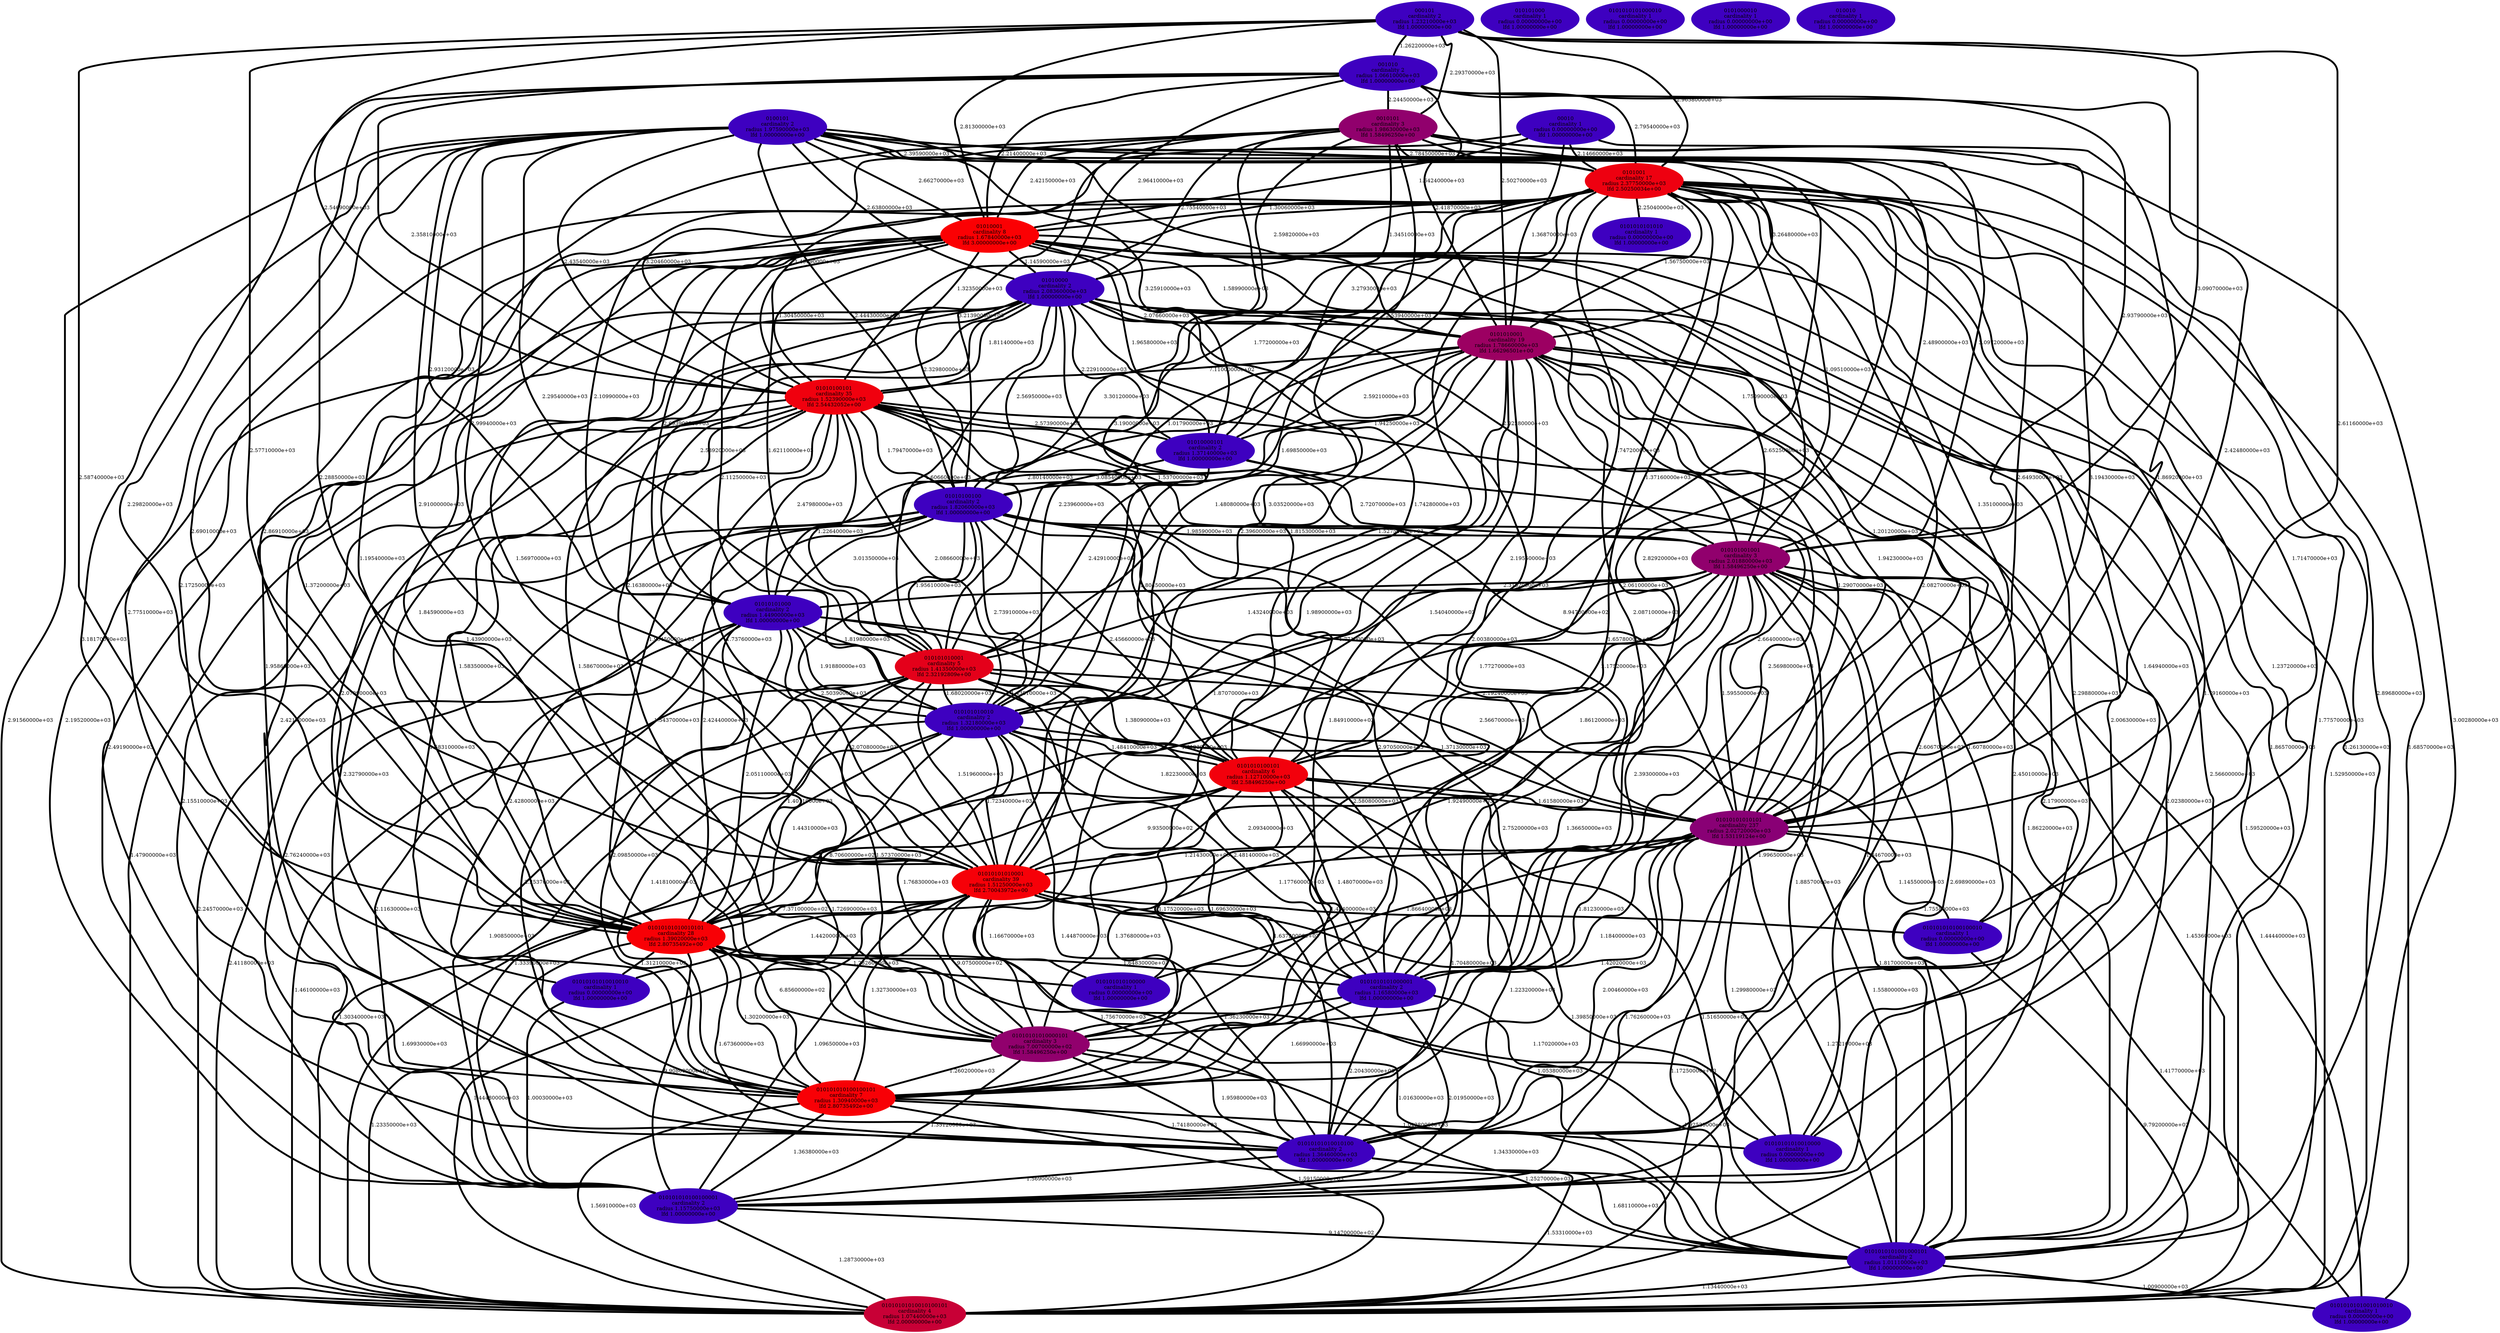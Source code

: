 graph cluster_cardinality_optimal_10 {
    edge[style=solid, penwidth="5", labeldistance="10"]
    0010101 [label="0010101\ncardinality 3\nradius 1.98630000e+03\nlfd 1.58496250e+00", color="#91006D", style="filled"]
    01010001 [label="01010001\ncardinality 8\nradius 1.67840000e+03\nlfd 3.00000000e+00", color="#FB0003", style="filled"]
    001010 [label="001010\ncardinality 2\nradius 1.06610000e+03\nlfd 1.00000000e+00", color="#3E00C0", style="filled"]
    010101001001 [label="010101001001\ncardinality 3\nradius 2.01880000e+03\nlfd 1.58496250e+00", color="#91006D", style="filled"]
    01010101010010100101 [label="01010101010010100101\ncardinality 4\nradius 1.07440000e+03\nlfd 2.00000000e+00", color="#C80036", style="filled"]
    010101010100100010 [label="010101010100100010\ncardinality 1\nradius 0.00000000e+00\nlfd 1.00000000e+00", color="#3E00C0", style="filled"]
    0101010101001000101 [label="0101010101001000101\ncardinality 2\nradius 1.01110000e+03\nlfd 1.00000000e+00", color="#3E00C0", style="filled"]
    00010 [label="00010\ncardinality 1\nradius 0.00000000e+00\nlfd 1.00000000e+00", color="#3E00C0", style="filled"]
    01010000 [label="01010000\ncardinality 2\nradius 2.08360000e+03\nlfd 1.00000000e+00", color="#3E00C0", style="filled"]
    01010101000 [label="01010101000\ncardinality 2\nradius 1.44900000e+03\nlfd 1.00000000e+00", color="#3E00C0", style="filled"]
    0100101 [label="0100101\ncardinality 2\nradius 1.97590000e+03\nlfd 1.00000000e+00", color="#3E00C0", style="filled"]
    010101000 [label="010101000\ncardinality 1\nradius 0.00000000e+00\nlfd 1.00000000e+00", color="#3E00C0", style="filled"]
    0101010101010 [label="0101010101010\ncardinality 1\nradius 0.00000000e+00\nlfd 1.00000000e+00", color="#3E00C0", style="filled"]
    0101010001 [label="0101010001\ncardinality 19\nradius 1.78660000e+03\nlfd 1.66296501e+00", color="#9C0062", style="filled"]
    010101010100000 [label="010101010100000\ncardinality 1\nradius 0.00000000e+00\nlfd 1.00000000e+00", color="#3E00C0", style="filled"]
    0101010101000010 [label="0101010101000010\ncardinality 1\nradius 0.00000000e+00\nlfd 1.00000000e+00", color="#3E00C0", style="filled"]
    01010101010001 [label="01010101010001\ncardinality 39\nradius 1.51250000e+03\nlfd 2.70043972e+00", color="#F60008", style="filled"]
    0101001 [label="0101001\ncardinality 17\nradius 2.37750000e+03\nlfd 2.50250034e+00", color="#EE0010", style="filled"]
    01010100100 [label="01010100100\ncardinality 2\nradius 1.82060000e+03\nlfd 1.00000000e+00", color="#3E00C0", style="filled"]
    000101 [label="000101\ncardinality 2\nradius 1.23210000e+03\nlfd 1.00000000e+00", color="#3E00C0", style="filled"]
    0101000010 [label="0101000010\ncardinality 1\nradius 0.00000000e+00\nlfd 1.00000000e+00", color="#3E00C0", style="filled"]
    01010101010010101 [label="01010101010010101\ncardinality 28\nradius 1.39020000e+03\nlfd 2.80735492e+00", color="#F80006", style="filled"]
    010101010100100101 [label="010101010100100101\ncardinality 7\nradius 1.30940000e+03\nlfd 2.80735492e+00", color="#F80006", style="filled"]
    010101010100100001 [label="010101010100100001\ncardinality 2\nradius 1.15750000e+03\nlfd 1.00000000e+00", color="#3E00C0", style="filled"]
    010010 [label="010010\ncardinality 1\nradius 0.00000000e+00\nlfd 1.00000000e+00", color="#3E00C0", style="filled"]
    0101010100101 [label="0101010100101\ncardinality 6\nradius 1.12710000e+03\nlfd 2.58496250e+00", color="#F2000C", style="filled"]
    010101010010 [label="010101010010\ncardinality 2\nradius 1.32180000e+03\nlfd 1.00000000e+00", color="#3E00C0", style="filled"]
    01010101010010010 [label="01010101010010010\ncardinality 1\nradius 0.00000000e+00\nlfd 1.00000000e+00", color="#3E00C0", style="filled"]
    01010101010101 [label="01010101010101\ncardinality 237\nradius 2.02720000e+03\nlfd 1.53119124e+00", color="#890075", style="filled"]
    01010101010000101 [label="01010101010000101\ncardinality 3\nradius 7.00700000e+02\nlfd 1.58496250e+00", color="#91006D", style="filled"]
    01010000101 [label="01010000101\ncardinality 2\nradius 1.37140000e+03\nlfd 1.00000000e+00", color="#3E00C0", style="filled"]
    01010100101 [label="01010100101\ncardinality 35\nradius 1.52390000e+03\nlfd 2.54432052e+00", color="#F0000E", style="filled"]
    0101010101000001 [label="0101010101000001\ncardinality 2\nradius 1.16580000e+03\nlfd 1.00000000e+00", color="#3E00C0", style="filled"]
    01010101010010000 [label="01010101010010000\ncardinality 1\nradius 0.00000000e+00\nlfd 1.00000000e+00", color="#3E00C0", style="filled"]
    01010101010010100 [label="01010101010010100\ncardinality 2\nradius 1.36460000e+03\nlfd 1.00000000e+00", color="#3E00C0", style="filled"]
    0101010101001010010 [label="0101010101001010010\ncardinality 1\nradius 0.00000000e+00\nlfd 1.00000000e+00", color="#3E00C0", style="filled"]
    010101010001 [label="010101010001\ncardinality 5\nradius 1.41350000e+03\nlfd 2.32192809e+00", color="#E4001A", style="filled"]
    01010101000 -- 010101010100100101 [label="2.09850000e+03"]
    0010101 -- 010101010010 [label="3.19000000e+03"]
    000101 -- 0010101 [label="2.29370000e+03"]
    001010 -- 01010000 [label="2.96410000e+03"]
    0101010100101 -- 01010101010101 [label="1.61580000e+03"]
    0101010101000001 -- 0101010101001000101 [label="1.92520000e+03"]
    010101001001 -- 01010101000 [label="2.31520000e+03"]
    01010100100 -- 0101010100101 [label="2.45660000e+03"]
    010101001001 -- 0101010101001010010 [label="1.44440000e+03"]
    01010101010010101 -- 01010101010010100101 [label="1.23350000e+03"]
    01010100100 -- 010101001001 [label="1.98590000e+03"]
    010101010100100001 -- 01010101010010100101 [label="1.28730000e+03"]
    01010001 -- 01010101010001 [label="1.56970000e+03"]
    01010000 -- 01010101010101 [label="1.94230000e+03"]
    01010000 -- 010101010010 [label="2.23960000e+03"]
    01010000 -- 01010101010010100101 [label="2.17900000e+03"]
    010101001001 -- 01010101010101 [label="1.59550000e+03"]
    01010001 -- 01010101010101 [label="1.20120000e+03"]
    010101010001 -- 0101010101000001 [label="2.09340000e+03"]
    010101001001 -- 0101010101000001 [label="2.39300000e+03"]
    000101 -- 001010 [label="1.26220000e+03"]
    0101010001 -- 01010100100 [label="1.94250000e+03"]
    010101010010 -- 01010101010101 [label="1.82230000e+03"]
    010101001001 -- 01010101010001 [label="1.86120000e+03"]
    01010100100 -- 01010101010101 [label="2.17520000e+03"]
    001010 -- 0010101 [label="2.24450000e+03"]
    010101010100100101 -- 0101010101001000101 [label="1.25270000e+03"]
    0100101 -- 01010101010010101 [label="2.69010000e+03"]
    010101001001 -- 0101010100101 [label="1.77270000e+03"]
    01010101010101 -- 0101010101001000101 [label="1.27210000e+03"]
    0101001 -- 01010101010010010 [label="2.17250000e+03"]
    010101010001 -- 01010101010000101 [label="1.57370000e+03"]
    0101001 -- 0101010101000001 [label="2.08270000e+03"]
    01010101000 -- 01010101010010100101 [label="2.41180000e+03"]
    0101010001 -- 0101010101001000101 [label="2.02380000e+03"]
    000101 -- 01010101010001 [label="2.57710000e+03"]
    01010101010010101 -- 0101010101000001 [label="1.64830000e+03"]
    01010100101 -- 010101010001 [label="1.22640000e+03"]
    0101001 -- 01010101010001 [label="1.52750000e+03"]
    0101010100101 -- 01010101010010101 [label="8.70600000e+02"]
    0101001 -- 01010101010010100101 [label="1.26130000e+03"]
    001010 -- 01010100101 [label="2.35810000e+03"]
    010101001001 -- 010101010001 [label="1.43240000e+03"]
    01010101010101 -- 01010101010010101 [label="1.17760000e+03"]
    01010100101 -- 01010101010101 [label="8.94700000e+02"]
    0101001 -- 010101010100100001 [label="1.79160000e+03"]
    000101 -- 010101001001 [label="3.09070000e+03"]
    0100101 -- 0101010101001000101 [label="2.89680000e+03"]
    01010100101 -- 010101010010 [label="2.08660000e+03"]
    01010001 -- 01010100101 [label="1.30450000e+03"]
    01010100101 -- 01010000101 [label="2.57390000e+03"]
    0010101 -- 010101010001 [label="3.30120000e+03"]
    01010100100 -- 010101010010 [label="2.73910000e+03"]
    01010100101 -- 0101010101000001 [label="2.19240000e+03"]
    0101010001 -- 01010101010101 [label="1.29070000e+03"]
    0101010100101 -- 010101010100100101 [label="1.37680000e+03"]
    0100101 -- 0101010101000001 [label="2.82920000e+03"]
    0101001 -- 010101010100100101 [label="1.65780000e+03"]
    0101001 -- 010101001001 [label="1.09510000e+03"]
    010101010010 -- 01010101010010100101 [label="1.30340000e+03"]
    010101010010 -- 01010101010001 [label="1.72340000e+03"]
    01010101010001 -- 01010101010010000 [label="1.39850000e+03"]
    01010101010001 -- 010101010100000 [label="1.16670000e+03"]
    01010100100 -- 010101010001 [label="1.95610000e+03"]
    0010101 -- 01010101010101 [label="3.19430000e+03"]
    010101010100100101 -- 01010101010010100 [label="1.74180000e+03"]
    0100101 -- 0101001 [label="2.39590000e+03"]
    01010000 -- 01010101010010101 [label="1.84590000e+03"]
    0101010001 -- 010101010100100101 [label="1.84910000e+03"]
    01010101010001 -- 01010101010010100101 [label="1.44480000e+03"]
    01010001 -- 010101010010 [label="2.11250000e+03"]
    0101001 -- 0101010101001000101 [label="1.77570000e+03"]
    0101010001 -- 01010101010010100101 [label="1.59520000e+03"]
    01010101010010101 -- 01010101010010010 [label="1.31210000e+03"]
    01010100100 -- 01010101010001 [label="2.50390000e+03"]
    0100101 -- 01010100101 [label="2.43540000e+03"]
    01010000 -- 0101010001 [label="2.07660000e+03"]
    0100101 -- 01010101010001 [label="2.91000000e+03"]
    01010101010001 -- 010101010100100001 [label="1.09650000e+03"]
    001010 -- 01010101010101 [label="2.42480000e+03"]
    01010100101 -- 010101001001 [label="1.53700000e+03"]
    01010101010000101 -- 0101010101001000101 [label="1.34330000e+03"]
    01010101000 -- 0101010100101 [label="1.43810000e+03"]
    000101 -- 0101010001 [label="2.50270000e+03"]
    0100101 -- 01010101010010100101 [label="2.91560000e+03"]
    0101010100101 -- 01010101010001 [label="9.93500000e+02"]
    010101010100100001 -- 0101010101001000101 [label="9.14700000e+02"]
    01010001 -- 0101010100101 [label="1.74280000e+03"]
    010101010001 -- 010101010010 [label="1.68020000e+03"]
    0101010001 -- 01010101010010100 [label="2.60670000e+03"]
    0101001 -- 0101010100101 [label="1.37160000e+03"]
    01010000 -- 01010100101 [label="1.81140000e+03"]
    0101001 -- 01010101010101 [label="1.35100000e+03"]
    01010101010101 -- 010101010100100010 [label="1.14550000e+03"]
    0101010101000001 -- 010101010100100101 [label="1.66990000e+03"]
    01010101000 -- 01010101010001 [label="2.07080000e+03"]
    01010101010101 -- 01010101010010000 [label="1.29980000e+03"]
    01010101010001 -- 01010101010010010 [label="1.44200000e+03"]
    010101010001 -- 010101010100100001 [label="1.90850000e+03"]
    0101010101001000101 -- 0101010101001010010 [label="1.00900000e+03"]
    01010101010000101 -- 010101010100100001 [label="1.35120000e+03"]
    01010100100 -- 010101010100100001 [label="2.76240000e+03"]
    0101010001 -- 01010000101 [label="2.59210000e+03"]
    010101001001 -- 01010101010010000 [label="1.34670000e+03"]
    0101010001 -- 010101010001 [label="1.48080000e+03"]
    0100101 -- 010101010010 [label="2.99940000e+03"]
    0101010001 -- 010101010010 [label="2.39600000e+03"]
    01010101000 -- 01010101010010100 [label="2.25370000e+03"]
    010101010100100101 -- 010101010100100001 [label="1.36380000e+03"]
    01010100101 -- 01010101010010101 [label="1.58350000e+03"]
    0101010001 -- 0101010101000001 [label="2.56980000e+03"]
    01010000 -- 010101010100100101 [label="2.07090000e+03"]
    010101001001 -- 0101010101001000101 [label="1.75580000e+03"]
    01010001 -- 0101010101000001 [label="2.08710000e+03"]
    000101 -- 01010101010010101 [label="2.58740000e+03"]
    010101010010 -- 01010101010010100 [label="1.44870000e+03"]
    01010101010010101 -- 01010101010010100 [label="1.67360000e+03"]
    010101010100100010 -- 01010101010010100101 [label="9.79200000e+02"]
    01010100101 -- 01010101010010100 [label="2.32790000e+03"]
    01010101010001 -- 01010101010010100 [label="1.75670000e+03"]
    0010101 -- 0101010001 [label="3.26480000e+03"]
    01010101010010100 -- 0101010101001000101 [label="1.68110000e+03"]
    01010001 -- 01010101000 [label="2.69390000e+03"]
    01010101010010101 -- 0101010101001000101 [label="1.01630000e+03"]
    010101001001 -- 010101010100100001 [label="1.88570000e+03"]
    01010101010001 -- 01010101010000101 [label="9.07500000e+02"]
    01010000 -- 01010101000 [label="2.53920000e+03"]
    01010001 -- 0101010101001000101 [label="1.86570000e+03"]
    01010100100 -- 0101010101001000101 [label="2.69890000e+03"]
    01010000 -- 0101010101000001 [label="2.00380000e+03"]
    01010101010101 -- 010101010100000 [label="1.86640000e+03"]
    010101001001 -- 010101010100100010 [label="1.60780000e+03"]
    0101010001 -- 01010101010000101 [label="1.87070000e+03"]
    010101001001 -- 010101010010 [label="1.77100000e+03"]
    01010100100 -- 01010101000 [label="3.01350000e+03"]
    0010101 -- 0101001 [label="2.78450000e+03"]
    0101001 -- 01010101010000101 [label="1.54040000e+03"]
    01010101010010100 -- 01010101010010100101 [label="1.53310000e+03"]
    01010001 -- 010101001001 [label="1.75090000e+03"]
    001010 -- 0101001 [label="2.79540000e+03"]
    01010100100 -- 010101010100100101 [label="2.42800000e+03"]
    01010101010010101 -- 010101010100100101 [label="1.30200000e+03"]
    01010101010000101 -- 01010101010010100 [label="1.95980000e+03"]
    0101010101000001 -- 01010101010010100 [label="2.20430000e+03"]
    0100101 -- 01010001 [label="2.66270000e+03"]
    0101010001 -- 010101001001 [label="1.74720000e+03"]
    010101010010 -- 010101010100100101 [label="1.72690000e+03"]
    01010000 -- 01010101010010100 [label="2.42170000e+03"]
    001010 -- 010101001001 [label="2.93790000e+03"]
    0010101 -- 01010100101 [label="3.20460000e+03"]
    00010 -- 0101010001 [label="1.36870000e+03"]
    01010101010101 -- 010101010100100001 [label="1.76260000e+03"]
    010101010100100101 -- 01010101010010000 [label="1.04280000e+03"]
    01010000 -- 01010000101 [label="2.22910000e+03"]
    0101010001 -- 01010101000 [label="2.80140000e+03"]
    010101001001 -- 01010101010010101 [label="1.61230000e+03"]
    0100101 -- 01010101010101 [label="2.64930000e+03"]
    01010100101 -- 010101010100100001 [label="2.15510000e+03"]
    000101 -- 01010100101 [label="2.54690000e+03"]
    01010100100 -- 0101010101000001 [label="2.97050000e+03"]
    0100101 -- 01010101000 [label="2.93120000e+03"]
    01010101000 -- 010101010010 [label="1.91880000e+03"]
    0101001 -- 01010100100 [label="1.77200000e+03"]
    0101010100101 -- 010101010100100001 [label="1.22320000e+03"]
    0100101 -- 01010000 [label="2.63800000e+03"]
    010101010001 -- 01010101010010101 [label="1.40110000e+03"]
    010101010010 -- 0101010100101 [label="1.48410000e+03"]
    00010 -- 01010001 [label="1.64240000e+03"]
    010101010001 -- 0101010101001000101 [label="1.81700000e+03"]
    01010000 -- 0101010100101 [label="1.81530000e+03"]
    0101010100101 -- 01010101010000101 [label="1.17520000e+03"]
    01010101000 -- 0101010101000001 [label="2.58080000e+03"]
    01010101000 -- 010101010001 [label="1.81980000e+03"]
    01010000 -- 010101010001 [label="1.60660000e+03"]
    01010001 -- 010101010100100001 [label="2.19520000e+03"]
    01010100101 -- 01010101010010100101 [label="1.47900000e+03"]
    01010101010001 -- 0101010101000001 [label="1.63720000e+03"]
    01010101010010101 -- 01010101010010000 [label="1.17020000e+03"]
    01010100100 -- 01010101010010100101 [label="2.24570000e+03"]
    000101 -- 01010001 [label="2.81300000e+03"]
    01010100101 -- 0101010101001000101 [label="1.86220000e+03"]
    01010000 -- 01010101010000101 [label="1.58670000e+03"]
    0010101 -- 01010000101 [label="3.27930000e+03"]
    010101010010 -- 01010101010000101 [label="1.76830000e+03"]
    0101001 -- 010101010001 [label="1.01790000e+03"]
    01010100101 -- 01010101010000101 [label="1.54370000e+03"]
    0101001 -- 01010101010010100 [label="1.64940000e+03"]
    01010001 -- 01010101010010100101 [label="1.52950000e+03"]
    01010100101 -- 01010100100 [label="1.79470000e+03"]
    010101010001 -- 01010101010001 [label="1.51960000e+03"]
    01010101010000101 -- 01010101010010100101 [label="1.59150000e+03"]
    001010 -- 01010101010010101 [label="2.29820000e+03"]
    01010000 -- 010101010100100001 [label="2.49190000e+03"]
    01010100100 -- 01010101010010101 [label="2.42440000e+03"]
    010101010010 -- 01010101010010101 [label="1.44310000e+03"]
    0101010101001000101 -- 01010101010010100101 [label="1.13440000e+03"]
    01010001 -- 010101010100100101 [label="1.95860000e+03"]
    0101010001 -- 010101010100100001 [label="2.45010000e+03"]
    010101010100100101 -- 01010101010010100101 [label="1.56910000e+03"]
    0101010001 -- 01010101010001 [label="1.98900000e+03"]
    0101010100101 -- 01010101010010100101 [label="1.69930000e+03"]
    00010 -- 01010101010101 [label="1.86920000e+03"]
    0101001 -- 01010101010010000 [label="1.23720000e+03"]
    0100101 -- 01010000101 [label="3.25910000e+03"]
    0100101 -- 01010101010010100 [label="3.18170000e+03"]
    0100101 -- 0101010001 [label="2.59820000e+03"]
    01010001 -- 01010101010010101 [label="1.37200000e+03"]
    0100101 -- 010101010001 [label="2.29540000e+03"]
    0010101 -- 01010100100 [label="3.21390000e+03"]
    01010000 -- 01010101010010000 [label="2.00630000e+03"]
    01010101010010101 -- 01010101010000101 [label="6.85600000e+02"]
    01010101000 -- 010101010100100001 [label="2.11630000e+03"]
    0101010100101 -- 0101010101001000101 [label="1.51650000e+03"]
    0101010101000001 -- 010101010100100001 [label="2.01950000e+03"]
    01010101010010100 -- 010101010100100001 [label="1.56900000e+03"]
    0010101 -- 01010101010001 [label="3.03520000e+03"]
    01010101010101 -- 01010101010000101 [label="1.18400000e+03"]
    0101001 -- 0101010101001010010 [label="1.68570000e+03"]
    01010100100 -- 01010101010010100 [label="2.75200000e+03"]
    010101001001 -- 01010101010010100101 [label="1.45360000e+03"]
    010101010001 -- 0101010100101 [label="1.38090000e+03"]
    0101001 -- 0101010101010 [label="2.25040000e+03"]
    01010000 -- 010101001001 [label="2.02280000e+03"]
    0101010101000001 -- 01010101010000101 [label="1.36230000e+03"]
    01010001 -- 01010000 [label="1.14590000e+03"]
    01010101010101 -- 0101010101000001 [label="1.81230000e+03"]
    0100101 -- 01010100100 [label="2.44430000e+03"]
    0100101 -- 010101010100100101 [label="2.77510000e+03"]
    01010000 -- 01010100100 [label="2.56950000e+03"]
    01010101000 -- 01010101010010101 [label="2.05110000e+03"]
    0100101 -- 0101010100101 [label="2.65250000e+03"]
    010101001001 -- 01010101010010100 [label="1.99650000e+03"]
    01010101010101 -- 010101010100100101 [label="1.42020000e+03"]
    0100101 -- 010101001001 [label="2.48900000e+03"]
    010101010010 -- 0101010101001000101 [label="1.55800000e+03"]
    001010 -- 01010001 [label="2.21400000e+03"]
    01010101000 -- 01010101010101 [label="2.56670000e+03"]
    01010101010001 -- 0101010101001000101 [label="1.05380000e+03"]
    010101001001 -- 010101010100100101 [label="1.36650000e+03"]
    01010101010101 -- 01010101010010100101 [label="1.17250000e+03"]
    01010100101 -- 0101010100101 [label="1.80450000e+03"]
    0101001 -- 01010001 [label="1.30060000e+03"]
    000101 -- 01010101010101 [label="2.61160000e+03"]
    01010000101 -- 010101001001 [label="2.72070000e+03"]
    0101001 -- 010101010100100010 [label="1.71470000e+03"]
    01010101010001 -- 010101010100100010 [label="1.43400000e+03"]
    01010000 -- 01010101010001 [label="2.16380000e+03"]
    01010000101 -- 01010100100 [label="3.08540000e+03"]
    0101010001 -- 01010100101 [label="7.11000000e+02"]
    01010101010001 -- 01010101010010101 [label="7.37100000e+02"]
    01010101010001 -- 010101010100100101 [label="1.32730000e+03"]
    0101010100101 -- 01010101010010100 [label="1.70480000e+03"]
    0101001 -- 010101010100000 [label="2.06100000e+03"]
    0010101 -- 01010001 [label="2.42150000e+03"]
    010101010010 -- 0101010101000001 [label="2.48140000e+03"]
    010101010010 -- 010101010100100001 [label="1.33390000e+03"]
    01010000101 -- 01010101010101 [label="2.66400000e+03"]
    01010001 -- 01010100100 [label="2.32980000e+03"]
    01010001 -- 01010101010000101 [label="1.43900000e+03"]
    010101010001 -- 01010101010101 [label="1.37130000e+03"]
    0101001 -- 01010000101 [label="2.53940000e+03"]
    00010 -- 0101001 [label="2.14660000e+03"]
    010101010001 -- 01010101010010100101 [label="1.46100000e+03"]
    0101010100101 -- 0101010101000001 [label="1.48070000e+03"]
    0010101 -- 01010101010010101 [label="2.86910000e+03"]
    0101010001 -- 01010101010010101 [label="1.96450000e+03"]
    01010101010010101 -- 010101010100000 [label="1.28260000e+03"]
    01010101010000101 -- 010101010100100101 [label="1.26020000e+03"]
    0101001 -- 01010101010010101 [label="1.19540000e+03"]
    01010101010010010 -- 010101010100100001 [label="1.00030000e+03"]
    01010101010101 -- 01010101010001 [label="1.21430000e+03"]
    01010101010010101 -- 010101010100100001 [label="9.90800000e+02"]
    0101001 -- 01010100101 [label="1.32350000e+03"]
    01010001 -- 0101010001 [label="1.58990000e+03"]
    010101010001 -- 01010101010010100 [label="1.69630000e+03"]
    0101001 -- 01010000 [label="1.34510000e+03"]
    01010100101 -- 01010101000 [label="2.47980000e+03"]
    010101001001 -- 01010101010000101 [label="1.92490000e+03"]
    0101001 -- 01010101000 [label="2.10990000e+03"]
    01010100101 -- 01010101010001 [label="1.73760000e+03"]
    01010001 -- 01010101010010100 [label="2.29880000e+03"]
    01010101010101 -- 01010101010010100 [label="2.00460000e+03"]
    01010000101 -- 010101010001 [label="2.42910000e+03"]
    01010101010101 -- 0101010101001010010 [label="1.41770000e+03"]
    0101001 -- 0101010001 [label="1.56750000e+03"]
    01010001 -- 01010000101 [label="1.96580000e+03"]
    001010 -- 0101010001 [label="2.41870000e+03"]
    01010000 -- 0101010101001000101 [label="2.56600000e+03"]
    01010001 -- 010101010001 [label="1.62110000e+03"]
    0010101 -- 01010101010010100101 [label="3.00280000e+03"]
    0010101 -- 01010000 [label="2.75540000e+03"]
    0101001 -- 010101010010 [label="1.69850000e+03"]
    00010 -- 01010100101 [label="1.49690000e+03"]
    0010101 -- 010101001001 [label="3.09720000e+03"]
    000101 -- 0101001 [label="2.96580000e+03"]
    010101010001 -- 010101010100100101 [label="1.41810000e+03"]
    01010100101 -- 010101010100100101 [label="1.58310000e+03"]
    0101010001 -- 0101010100101 [label="2.19550000e+03"]
    001010 -- 01010101010001 [label="2.28850000e+03"]
}
